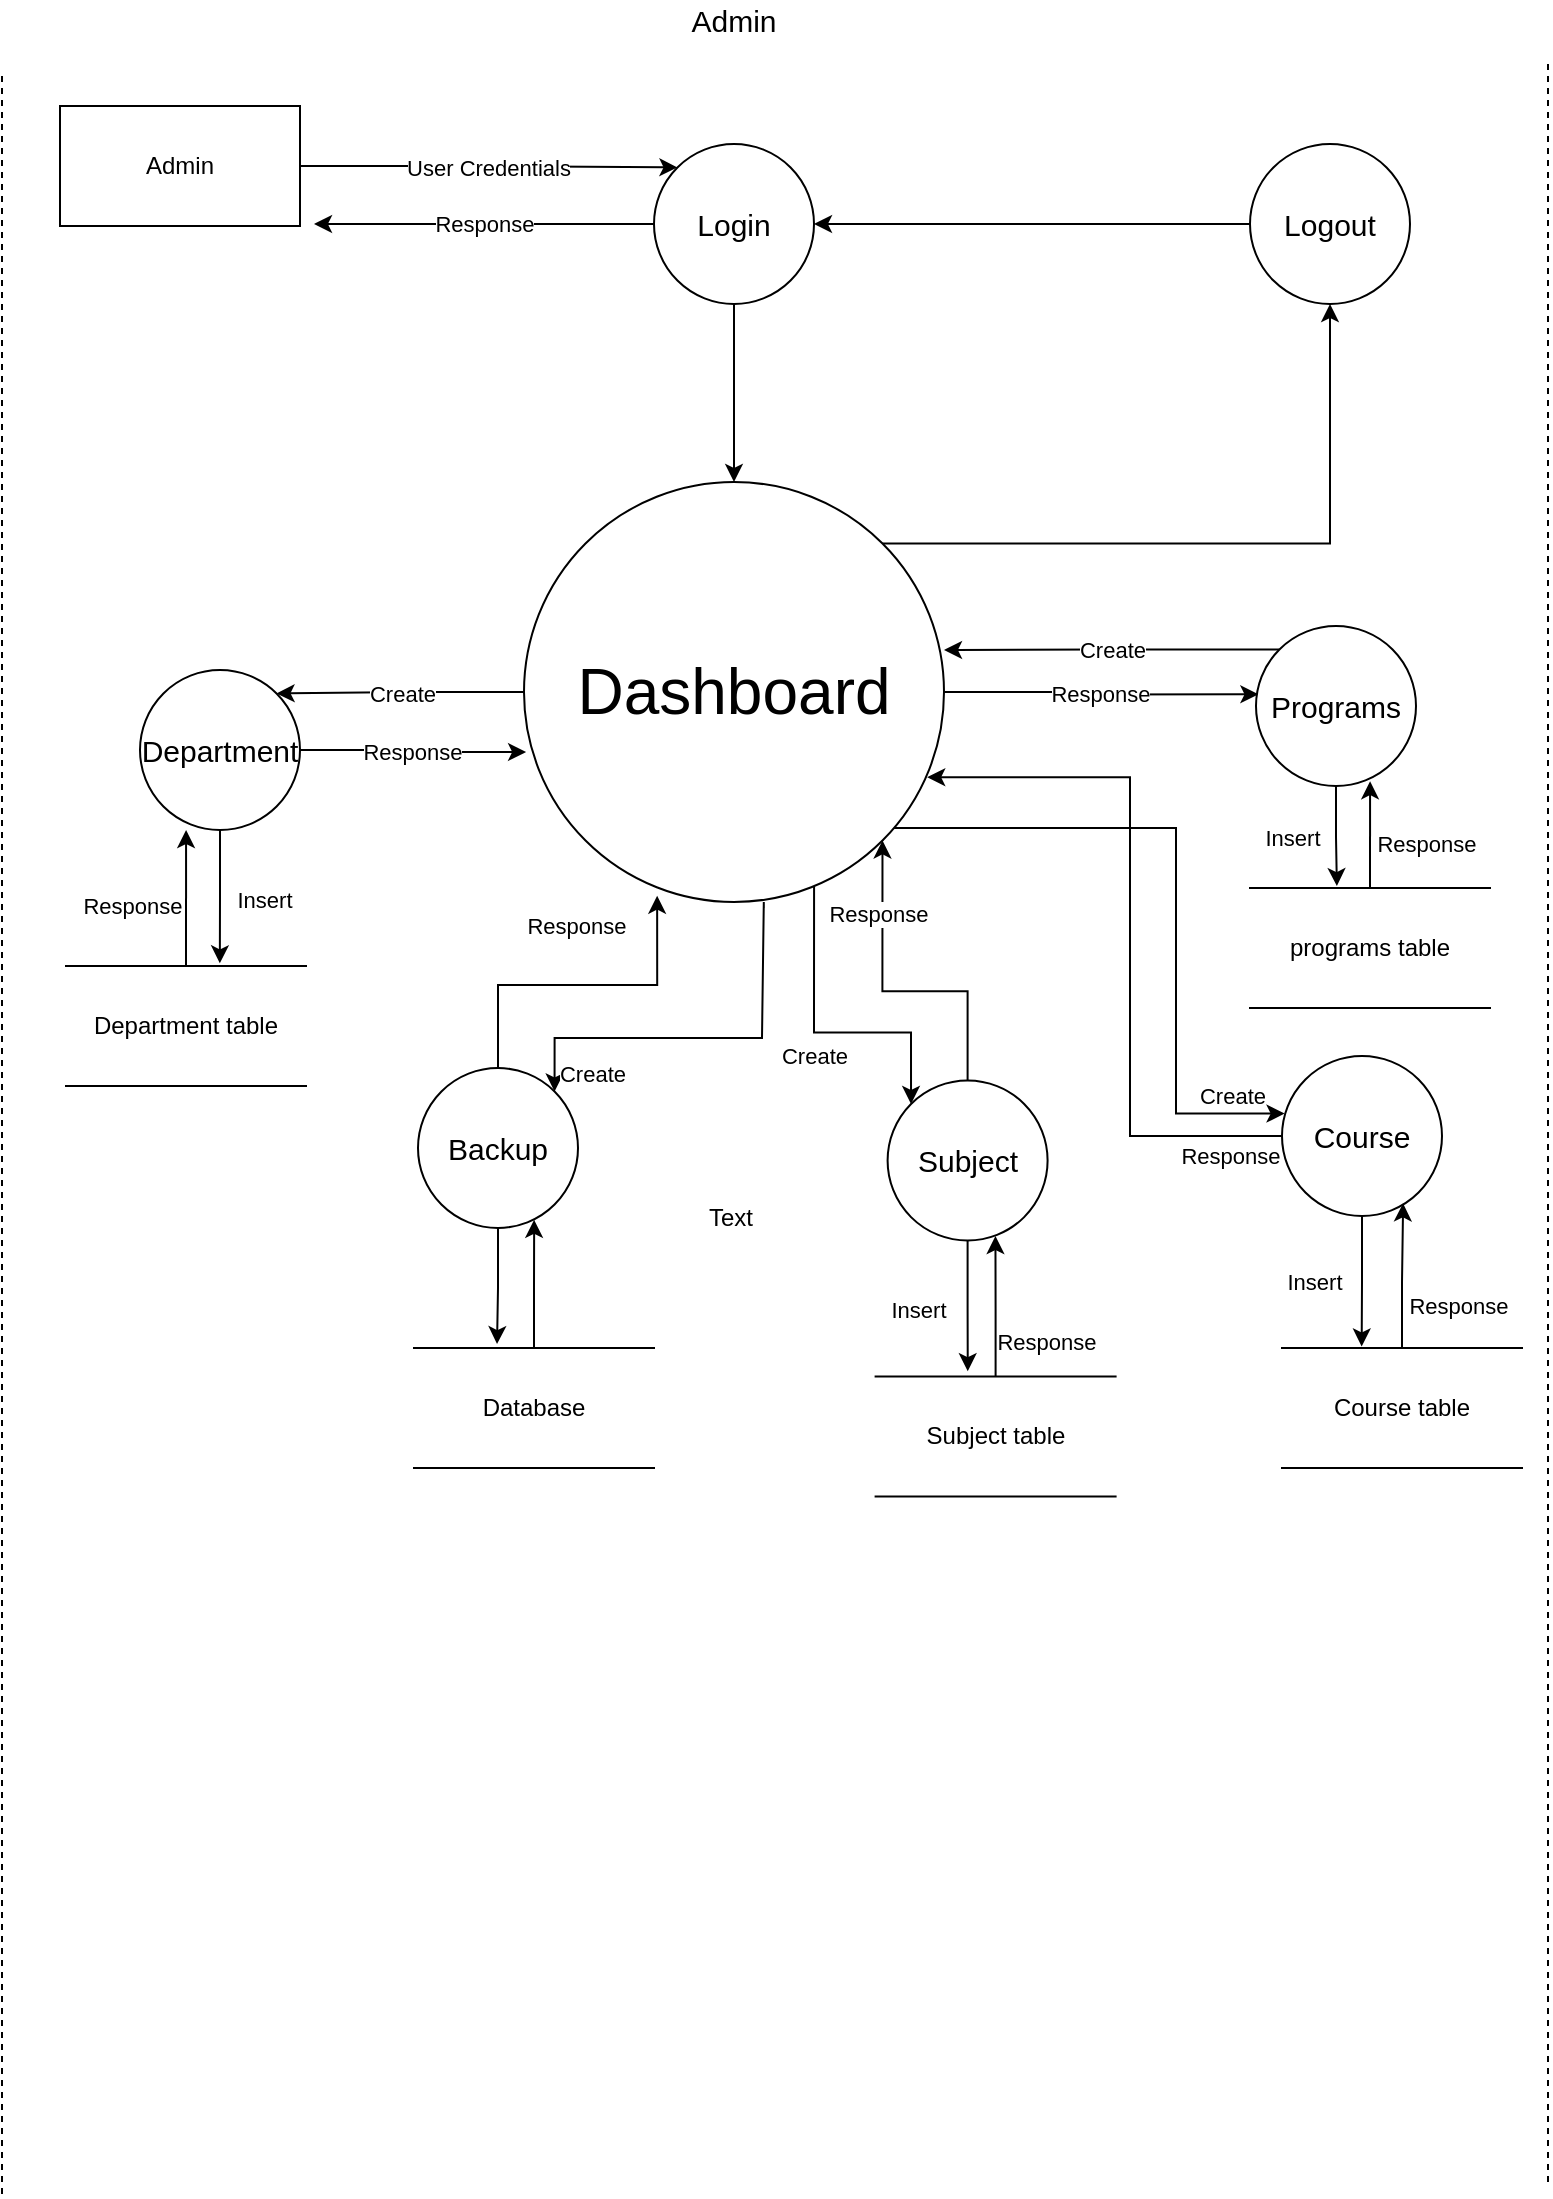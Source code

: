 <mxfile version="13.7.9" type="device"><diagram id="1OkerWphcjyTuyqUY_2A" name="Page-1"><mxGraphModel dx="1086" dy="626" grid="0" gridSize="10" guides="1" tooltips="1" connect="1" arrows="1" fold="1" page="1" pageScale="1" pageWidth="827" pageHeight="1169" background="#ffffff" math="0" shadow="0"><root><mxCell id="0"/><mxCell id="1" parent="0"/><mxCell id="tbc3351A05FCQ36LXmD4-1" value="" style="endArrow=none;dashed=1;html=1;" parent="1" edge="1"><mxGeometry width="50" height="50" relative="1" as="geometry"><mxPoint x="27" y="1126" as="sourcePoint"/><mxPoint x="27" y="65" as="targetPoint"/></mxGeometry></mxCell><mxCell id="tbc3351A05FCQ36LXmD4-2" value="" style="endArrow=none;dashed=1;html=1;" parent="1" edge="1"><mxGeometry width="50" height="50" relative="1" as="geometry"><mxPoint x="800" y="1120" as="sourcePoint"/><mxPoint x="800" y="59" as="targetPoint"/></mxGeometry></mxCell><mxCell id="tbc3351A05FCQ36LXmD4-3" value="&lt;font style=&quot;font-size: 15px&quot;&gt;Admin&lt;/font&gt;" style="text;html=1;strokeColor=none;fillColor=none;align=center;verticalAlign=middle;whiteSpace=wrap;rounded=0;" parent="1" vertex="1"><mxGeometry x="367" y="29" width="52" height="20" as="geometry"/></mxCell><mxCell id="tbc3351A05FCQ36LXmD4-7" value="User Credentials" style="edgeStyle=orthogonalEdgeStyle;rounded=0;orthogonalLoop=1;jettySize=auto;html=1;exitX=1;exitY=0.5;exitDx=0;exitDy=0;entryX=0;entryY=0;entryDx=0;entryDy=0;" parent="1" source="tbc3351A05FCQ36LXmD4-5" target="tbc3351A05FCQ36LXmD4-6" edge="1"><mxGeometry relative="1" as="geometry"/></mxCell><mxCell id="tbc3351A05FCQ36LXmD4-5" value="Admin" style="rounded=0;whiteSpace=wrap;html=1;" parent="1" vertex="1"><mxGeometry x="56" y="82" width="120" height="60" as="geometry"/></mxCell><mxCell id="tbc3351A05FCQ36LXmD4-8" value="Response" style="edgeStyle=orthogonalEdgeStyle;rounded=0;orthogonalLoop=1;jettySize=auto;html=1;exitX=0;exitY=0.5;exitDx=0;exitDy=0;" parent="1" source="tbc3351A05FCQ36LXmD4-6" edge="1"><mxGeometry relative="1" as="geometry"><mxPoint x="183" y="141" as="targetPoint"/></mxGeometry></mxCell><mxCell id="tbc3351A05FCQ36LXmD4-13" style="edgeStyle=orthogonalEdgeStyle;rounded=0;orthogonalLoop=1;jettySize=auto;html=1;exitX=0.5;exitY=1;exitDx=0;exitDy=0;entryX=0.5;entryY=0;entryDx=0;entryDy=0;" parent="1" source="tbc3351A05FCQ36LXmD4-6" target="tbc3351A05FCQ36LXmD4-10" edge="1"><mxGeometry relative="1" as="geometry"/></mxCell><mxCell id="tbc3351A05FCQ36LXmD4-6" value="&lt;font style=&quot;font-size: 15px&quot;&gt;Login&lt;/font&gt;" style="ellipse;whiteSpace=wrap;html=1;aspect=fixed;" parent="1" vertex="1"><mxGeometry x="353" y="101" width="80" height="80" as="geometry"/></mxCell><mxCell id="tbc3351A05FCQ36LXmD4-12" style="edgeStyle=orthogonalEdgeStyle;rounded=0;orthogonalLoop=1;jettySize=auto;html=1;exitX=0;exitY=0.5;exitDx=0;exitDy=0;entryX=1;entryY=0.5;entryDx=0;entryDy=0;" parent="1" source="tbc3351A05FCQ36LXmD4-9" target="tbc3351A05FCQ36LXmD4-6" edge="1"><mxGeometry relative="1" as="geometry"/></mxCell><mxCell id="tbc3351A05FCQ36LXmD4-9" value="&lt;font style=&quot;font-size: 15px&quot;&gt;Logout&lt;/font&gt;" style="ellipse;whiteSpace=wrap;html=1;aspect=fixed;" parent="1" vertex="1"><mxGeometry x="651" y="101" width="80" height="80" as="geometry"/></mxCell><mxCell id="tbc3351A05FCQ36LXmD4-11" style="edgeStyle=orthogonalEdgeStyle;rounded=0;orthogonalLoop=1;jettySize=auto;html=1;exitX=1;exitY=0;exitDx=0;exitDy=0;" parent="1" source="tbc3351A05FCQ36LXmD4-10" target="tbc3351A05FCQ36LXmD4-9" edge="1"><mxGeometry relative="1" as="geometry"/></mxCell><mxCell id="tbc3351A05FCQ36LXmD4-31" value="Create" style="edgeStyle=orthogonalEdgeStyle;rounded=0;orthogonalLoop=1;jettySize=auto;html=1;exitX=0;exitY=0.5;exitDx=0;exitDy=0;entryX=1;entryY=0;entryDx=0;entryDy=0;" parent="1" source="tbc3351A05FCQ36LXmD4-10" target="tbc3351A05FCQ36LXmD4-22" edge="1"><mxGeometry relative="1" as="geometry"/></mxCell><mxCell id="tbc3351A05FCQ36LXmD4-45" value="Response" style="edgeStyle=orthogonalEdgeStyle;rounded=0;orthogonalLoop=1;jettySize=auto;html=1;exitX=1;exitY=0.5;exitDx=0;exitDy=0;entryX=0.015;entryY=0.427;entryDx=0;entryDy=0;entryPerimeter=0;" parent="1" source="tbc3351A05FCQ36LXmD4-10" target="tbc3351A05FCQ36LXmD4-23" edge="1"><mxGeometry relative="1" as="geometry"/></mxCell><mxCell id="tbc3351A05FCQ36LXmD4-48" value="Create" style="edgeStyle=orthogonalEdgeStyle;rounded=0;orthogonalLoop=1;jettySize=auto;html=1;exitX=1;exitY=1;exitDx=0;exitDy=0;entryX=0;entryY=0;entryDx=0;entryDy=0;" parent="1" target="tbc3351A05FCQ36LXmD4-29" edge="1"><mxGeometry x="-0.003" y="12" relative="1" as="geometry"><Array as="points"><mxPoint x="432.8" y="545.26"/><mxPoint x="481.8" y="545.26"/></Array><mxPoint y="24" as="offset"/><mxPoint x="433.046" y="461.506" as="sourcePoint"/></mxGeometry></mxCell><mxCell id="tbc3351A05FCQ36LXmD4-49" value="Create" style="edgeStyle=orthogonalEdgeStyle;rounded=0;orthogonalLoop=1;jettySize=auto;html=1;exitX=1;exitY=1;exitDx=0;exitDy=0;entryX=0.016;entryY=0.36;entryDx=0;entryDy=0;entryPerimeter=0;" parent="1" source="tbc3351A05FCQ36LXmD4-10" target="tbc3351A05FCQ36LXmD4-25" edge="1"><mxGeometry x="0.85" y="9" relative="1" as="geometry"><Array as="points"><mxPoint x="467" y="443"/><mxPoint x="614" y="443"/><mxPoint x="614" y="586"/></Array><mxPoint as="offset"/></mxGeometry></mxCell><mxCell id="tbc3351A05FCQ36LXmD4-53" value="Create" style="edgeStyle=orthogonalEdgeStyle;rounded=0;orthogonalLoop=1;jettySize=auto;html=1;exitX=0.571;exitY=1.014;exitDx=0;exitDy=0;entryX=1;entryY=0;entryDx=0;entryDy=0;exitPerimeter=0;" parent="1" source="tbc3351A05FCQ36LXmD4-10" target="tbc3351A05FCQ36LXmD4-27" edge="1"><mxGeometry x="0.546" y="18" relative="1" as="geometry"><mxPoint as="offset"/><mxPoint x="313" y="480" as="sourcePoint"/><Array as="points"><mxPoint x="408" y="480"/><mxPoint x="407" y="548"/><mxPoint x="303" y="548"/></Array></mxGeometry></mxCell><mxCell id="tbc3351A05FCQ36LXmD4-10" value="&lt;font style=&quot;font-size: 32px&quot;&gt;Dashboard&lt;/font&gt;" style="ellipse;whiteSpace=wrap;html=1;aspect=fixed;" parent="1" vertex="1"><mxGeometry x="288" y="270" width="210" height="210" as="geometry"/></mxCell><mxCell id="tbc3351A05FCQ36LXmD4-34" value="Response" style="edgeStyle=orthogonalEdgeStyle;rounded=0;orthogonalLoop=1;jettySize=auto;html=1;exitX=0.5;exitY=0;exitDx=0;exitDy=0;entryX=0.288;entryY=1;entryDx=0;entryDy=0;entryPerimeter=0;" parent="1" source="tbc3351A05FCQ36LXmD4-15" target="tbc3351A05FCQ36LXmD4-22" edge="1"><mxGeometry x="-0.118" y="27" relative="1" as="geometry"><mxPoint as="offset"/></mxGeometry></mxCell><mxCell id="tbc3351A05FCQ36LXmD4-15" value="Department table" style="shape=partialRectangle;whiteSpace=wrap;html=1;left=0;right=0;fillColor=none;" parent="1" vertex="1"><mxGeometry x="59" y="512" width="120" height="60" as="geometry"/></mxCell><mxCell id="tbc3351A05FCQ36LXmD4-32" value="Response" style="edgeStyle=orthogonalEdgeStyle;rounded=0;orthogonalLoop=1;jettySize=auto;html=1;exitX=1;exitY=0.5;exitDx=0;exitDy=0;entryX=0.005;entryY=0.643;entryDx=0;entryDy=0;entryPerimeter=0;" parent="1" source="tbc3351A05FCQ36LXmD4-22" target="tbc3351A05FCQ36LXmD4-10" edge="1"><mxGeometry relative="1" as="geometry"/></mxCell><mxCell id="tbc3351A05FCQ36LXmD4-35" value="Insert" style="edgeStyle=orthogonalEdgeStyle;rounded=0;orthogonalLoop=1;jettySize=auto;html=1;exitX=0.5;exitY=1;exitDx=0;exitDy=0;entryX=0.641;entryY=-0.022;entryDx=0;entryDy=0;entryPerimeter=0;" parent="1" source="tbc3351A05FCQ36LXmD4-22" target="tbc3351A05FCQ36LXmD4-15" edge="1"><mxGeometry x="-0.001" y="22" relative="1" as="geometry"><mxPoint y="1" as="offset"/></mxGeometry></mxCell><mxCell id="tbc3351A05FCQ36LXmD4-22" value="&lt;font style=&quot;font-size: 15px&quot;&gt;Department&lt;/font&gt;" style="ellipse;whiteSpace=wrap;html=1;aspect=fixed;" parent="1" vertex="1"><mxGeometry x="96" y="364" width="80" height="80" as="geometry"/></mxCell><mxCell id="tbc3351A05FCQ36LXmD4-38" value="Insert" style="edgeStyle=orthogonalEdgeStyle;rounded=0;orthogonalLoop=1;jettySize=auto;html=1;exitX=0.5;exitY=1;exitDx=0;exitDy=0;entryX=0.362;entryY=-0.016;entryDx=0;entryDy=0;entryPerimeter=0;" parent="1" source="tbc3351A05FCQ36LXmD4-23" target="tbc3351A05FCQ36LXmD4-24" edge="1"><mxGeometry x="0.01" y="-22" relative="1" as="geometry"><mxPoint x="-22" y="-22" as="offset"/></mxGeometry></mxCell><mxCell id="tbc3351A05FCQ36LXmD4-46" value="Create" style="edgeStyle=orthogonalEdgeStyle;rounded=0;orthogonalLoop=1;jettySize=auto;html=1;exitX=0;exitY=0;exitDx=0;exitDy=0;entryX=1;entryY=0.4;entryDx=0;entryDy=0;entryPerimeter=0;" parent="1" source="tbc3351A05FCQ36LXmD4-23" target="tbc3351A05FCQ36LXmD4-10" edge="1"><mxGeometry relative="1" as="geometry"/></mxCell><mxCell id="tbc3351A05FCQ36LXmD4-23" value="&lt;font style=&quot;font-size: 15px&quot;&gt;Programs&lt;/font&gt;" style="ellipse;whiteSpace=wrap;html=1;aspect=fixed;" parent="1" vertex="1"><mxGeometry x="654" y="342" width="80" height="80" as="geometry"/></mxCell><mxCell id="tbc3351A05FCQ36LXmD4-37" value="Response" style="edgeStyle=orthogonalEdgeStyle;rounded=0;orthogonalLoop=1;jettySize=auto;html=1;exitX=0.5;exitY=0;exitDx=0;exitDy=0;entryX=0.713;entryY=0.97;entryDx=0;entryDy=0;entryPerimeter=0;" parent="1" source="tbc3351A05FCQ36LXmD4-24" target="tbc3351A05FCQ36LXmD4-23" edge="1"><mxGeometry x="-0.175" y="-28" relative="1" as="geometry"><mxPoint as="offset"/></mxGeometry></mxCell><mxCell id="tbc3351A05FCQ36LXmD4-24" value="programs table" style="shape=partialRectangle;whiteSpace=wrap;html=1;left=0;right=0;fillColor=none;" parent="1" vertex="1"><mxGeometry x="651" y="473" width="120" height="60" as="geometry"/></mxCell><mxCell id="tbc3351A05FCQ36LXmD4-39" value="Insert" style="edgeStyle=orthogonalEdgeStyle;rounded=0;orthogonalLoop=1;jettySize=auto;html=1;exitX=0.5;exitY=1;exitDx=0;exitDy=0;entryX=0.332;entryY=-0.013;entryDx=0;entryDy=0;entryPerimeter=0;" parent="1" source="tbc3351A05FCQ36LXmD4-25" target="tbc3351A05FCQ36LXmD4-26" edge="1"><mxGeometry x="0.016" y="-24" relative="1" as="geometry"><mxPoint as="offset"/></mxGeometry></mxCell><mxCell id="tbc3351A05FCQ36LXmD4-50" value="Response" style="edgeStyle=orthogonalEdgeStyle;rounded=0;orthogonalLoop=1;jettySize=auto;html=1;exitX=0;exitY=0.5;exitDx=0;exitDy=0;entryX=0.96;entryY=0.703;entryDx=0;entryDy=0;entryPerimeter=0;" parent="1" source="tbc3351A05FCQ36LXmD4-25" target="tbc3351A05FCQ36LXmD4-10" edge="1"><mxGeometry x="-0.854" y="10" relative="1" as="geometry"><Array as="points"><mxPoint x="591" y="597"/><mxPoint x="591" y="418"/></Array><mxPoint as="offset"/></mxGeometry></mxCell><mxCell id="tbc3351A05FCQ36LXmD4-25" value="&lt;font style=&quot;font-size: 15px&quot;&gt;Course&lt;/font&gt;" style="ellipse;whiteSpace=wrap;html=1;aspect=fixed;" parent="1" vertex="1"><mxGeometry x="667" y="557" width="80" height="80" as="geometry"/></mxCell><mxCell id="tbc3351A05FCQ36LXmD4-40" value="Response" style="edgeStyle=orthogonalEdgeStyle;rounded=0;orthogonalLoop=1;jettySize=auto;html=1;exitX=0.5;exitY=0;exitDx=0;exitDy=0;entryX=0.757;entryY=0.921;entryDx=0;entryDy=0;entryPerimeter=0;" parent="1" source="tbc3351A05FCQ36LXmD4-26" target="tbc3351A05FCQ36LXmD4-25" edge="1"><mxGeometry x="-0.08" y="-30" relative="1" as="geometry"><mxPoint x="-3" y="12" as="offset"/></mxGeometry></mxCell><mxCell id="tbc3351A05FCQ36LXmD4-26" value="Course table" style="shape=partialRectangle;whiteSpace=wrap;html=1;left=0;right=0;fillColor=none;" parent="1" vertex="1"><mxGeometry x="667" y="703" width="120" height="60" as="geometry"/></mxCell><mxCell id="tbc3351A05FCQ36LXmD4-51" style="edgeStyle=orthogonalEdgeStyle;rounded=0;orthogonalLoop=1;jettySize=auto;html=1;exitX=0.5;exitY=1;exitDx=0;exitDy=0;entryX=0.346;entryY=-0.033;entryDx=0;entryDy=0;entryPerimeter=0;" parent="1" source="tbc3351A05FCQ36LXmD4-27" target="tbc3351A05FCQ36LXmD4-28" edge="1"><mxGeometry relative="1" as="geometry"/></mxCell><mxCell id="tbc3351A05FCQ36LXmD4-54" value="Response" style="edgeStyle=orthogonalEdgeStyle;rounded=0;orthogonalLoop=1;jettySize=auto;html=1;exitX=0.5;exitY=0;exitDx=0;exitDy=0;entryX=0.317;entryY=0.985;entryDx=0;entryDy=0;entryPerimeter=0;" parent="1" source="tbc3351A05FCQ36LXmD4-27" target="tbc3351A05FCQ36LXmD4-10" edge="1"><mxGeometry x="-0.03" y="30" relative="1" as="geometry"><mxPoint as="offset"/></mxGeometry></mxCell><mxCell id="tbc3351A05FCQ36LXmD4-27" value="&lt;font style=&quot;font-size: 15px&quot;&gt;Backup&lt;br&gt;&lt;/font&gt;" style="ellipse;whiteSpace=wrap;html=1;aspect=fixed;" parent="1" vertex="1"><mxGeometry x="235" y="563" width="80" height="80" as="geometry"/></mxCell><mxCell id="tbc3351A05FCQ36LXmD4-52" style="edgeStyle=orthogonalEdgeStyle;rounded=0;orthogonalLoop=1;jettySize=auto;html=1;exitX=0.5;exitY=0;exitDx=0;exitDy=0;entryX=0.726;entryY=0.949;entryDx=0;entryDy=0;entryPerimeter=0;" parent="1" source="tbc3351A05FCQ36LXmD4-28" target="tbc3351A05FCQ36LXmD4-27" edge="1"><mxGeometry relative="1" as="geometry"/></mxCell><mxCell id="tbc3351A05FCQ36LXmD4-28" value="Database" style="shape=partialRectangle;whiteSpace=wrap;html=1;left=0;right=0;fillColor=none;" parent="1" vertex="1"><mxGeometry x="233" y="703" width="120" height="60" as="geometry"/></mxCell><mxCell id="tbc3351A05FCQ36LXmD4-41" value="Insert" style="edgeStyle=orthogonalEdgeStyle;rounded=0;orthogonalLoop=1;jettySize=auto;html=1;exitX=0.5;exitY=1;exitDx=0;exitDy=0;entryX=0.384;entryY=-0.044;entryDx=0;entryDy=0;entryPerimeter=0;" parent="1" source="tbc3351A05FCQ36LXmD4-29" target="tbc3351A05FCQ36LXmD4-30" edge="1"><mxGeometry x="-0.001" y="-24" relative="1" as="geometry"><mxPoint x="-1" y="2" as="offset"/></mxGeometry></mxCell><mxCell id="tbc3351A05FCQ36LXmD4-47" value="Response" style="edgeStyle=orthogonalEdgeStyle;rounded=0;orthogonalLoop=1;jettySize=auto;html=1;exitX=0.5;exitY=0;exitDx=0;exitDy=0;entryX=1;entryY=1;entryDx=0;entryDy=0;" parent="1" source="tbc3351A05FCQ36LXmD4-29" target="tbc3351A05FCQ36LXmD4-10" edge="1"><mxGeometry x="-0.635" y="29" relative="1" as="geometry"><mxPoint x="-16" y="-54" as="offset"/><mxPoint x="461.07" y="407" as="targetPoint"/></mxGeometry></mxCell><mxCell id="tbc3351A05FCQ36LXmD4-29" value="&lt;font style=&quot;font-size: 15px&quot;&gt;Subject&lt;/font&gt;" style="ellipse;whiteSpace=wrap;html=1;aspect=fixed;" parent="1" vertex="1"><mxGeometry x="469.8" y="569.26" width="80" height="80" as="geometry"/></mxCell><mxCell id="tbc3351A05FCQ36LXmD4-42" value="Response" style="edgeStyle=orthogonalEdgeStyle;rounded=0;orthogonalLoop=1;jettySize=auto;html=1;exitX=0.5;exitY=0;exitDx=0;exitDy=0;entryX=0.674;entryY=0.972;entryDx=0;entryDy=0;entryPerimeter=0;" parent="1" source="tbc3351A05FCQ36LXmD4-30" target="tbc3351A05FCQ36LXmD4-29" edge="1"><mxGeometry x="-0.488" y="-26" relative="1" as="geometry"><mxPoint x="-1" y="1" as="offset"/></mxGeometry></mxCell><mxCell id="tbc3351A05FCQ36LXmD4-30" value="Subject table" style="shape=partialRectangle;whiteSpace=wrap;html=1;left=0;right=0;fillColor=none;" parent="1" vertex="1"><mxGeometry x="463.8" y="717.26" width="120" height="60" as="geometry"/></mxCell><mxCell id="mN_iXFSX8qg-TOKq1iPR-1" value="Text" style="text;html=1;align=center;verticalAlign=middle;resizable=0;points=[];autosize=1;" vertex="1" parent="1"><mxGeometry x="371" y="628" width="40" height="20" as="geometry"/></mxCell></root></mxGraphModel></diagram></mxfile>